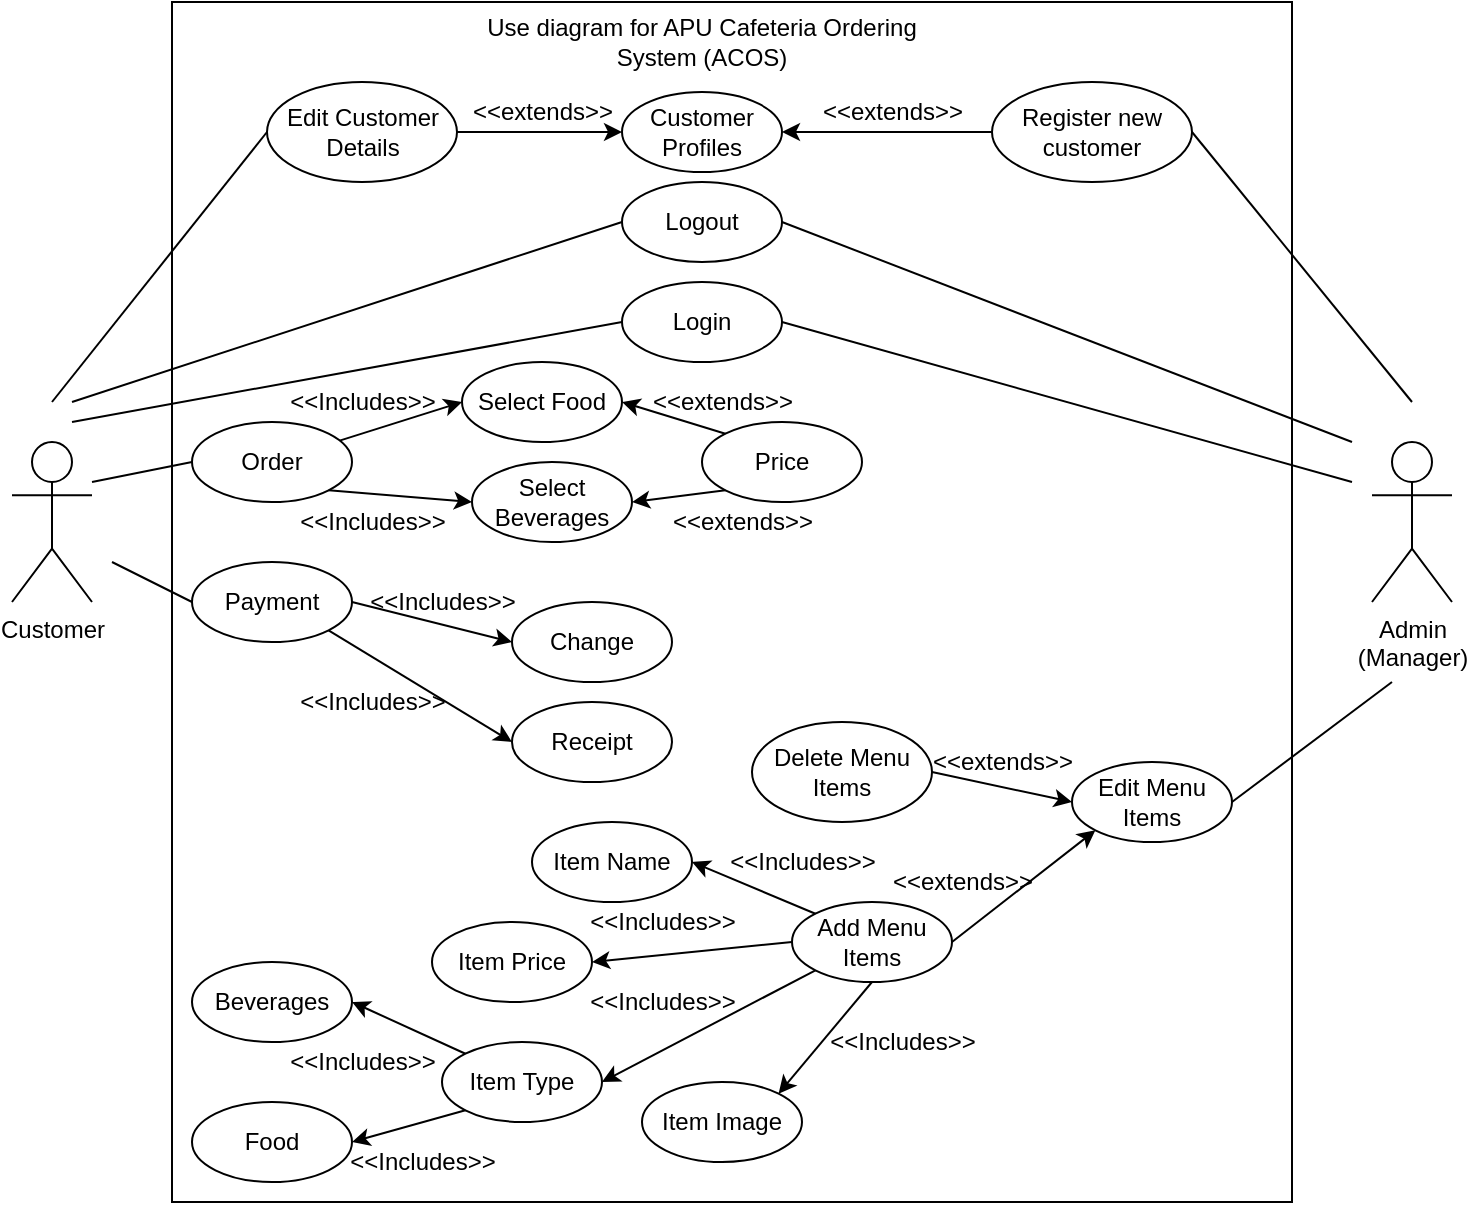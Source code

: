 <mxfile version="14.6.13" type="device" pages="2"><diagram id="C8FgJwjiQP-Vshtr74uk" name="Use case Diagram"><mxGraphModel dx="1278" dy="599" grid="1" gridSize="10" guides="1" tooltips="1" connect="1" arrows="1" fold="1" page="1" pageScale="1" pageWidth="850" pageHeight="1100" math="0" shadow="0"><root><mxCell id="CxvaijH925jN0be9Sh2b-0"/><mxCell id="CxvaijH925jN0be9Sh2b-1" parent="CxvaijH925jN0be9Sh2b-0"/><mxCell id="OwuCjcvi7-CcWZK2M7JX-2" value="" style="rounded=0;whiteSpace=wrap;html=1;" parent="CxvaijH925jN0be9Sh2b-1" vertex="1"><mxGeometry x="120" y="280" width="560" height="600" as="geometry"/></mxCell><mxCell id="CxvaijH925jN0be9Sh2b-3" value="Customer" style="shape=umlActor;verticalLabelPosition=bottom;verticalAlign=top;html=1;outlineConnect=0;" parent="CxvaijH925jN0be9Sh2b-1" vertex="1"><mxGeometry x="40" y="500" width="40" height="80" as="geometry"/></mxCell><mxCell id="CxvaijH925jN0be9Sh2b-4" value="Login" style="ellipse;whiteSpace=wrap;html=1;" parent="CxvaijH925jN0be9Sh2b-1" vertex="1"><mxGeometry x="345" y="420" width="80" height="40" as="geometry"/></mxCell><mxCell id="y-AFntdpmbQSxA34l7zk-53" style="edgeStyle=orthogonalEdgeStyle;rounded=0;orthogonalLoop=1;jettySize=auto;html=1;entryX=1;entryY=0.5;entryDx=0;entryDy=0;" parent="CxvaijH925jN0be9Sh2b-1" source="CxvaijH925jN0be9Sh2b-5" target="y-AFntdpmbQSxA34l7zk-51" edge="1"><mxGeometry relative="1" as="geometry"/></mxCell><mxCell id="CxvaijH925jN0be9Sh2b-5" value="Register new customer" style="ellipse;whiteSpace=wrap;html=1;" parent="CxvaijH925jN0be9Sh2b-1" vertex="1"><mxGeometry x="530" y="320" width="100" height="50" as="geometry"/></mxCell><mxCell id="CxvaijH925jN0be9Sh2b-7" value="Select Food" style="ellipse;whiteSpace=wrap;html=1;" parent="CxvaijH925jN0be9Sh2b-1" vertex="1"><mxGeometry x="265" y="460" width="80" height="40" as="geometry"/></mxCell><mxCell id="CxvaijH925jN0be9Sh2b-9" value="Select Beverages" style="ellipse;whiteSpace=wrap;html=1;" parent="CxvaijH925jN0be9Sh2b-1" vertex="1"><mxGeometry x="270" y="510" width="80" height="40" as="geometry"/></mxCell><mxCell id="CxvaijH925jN0be9Sh2b-11" value="Admin&lt;br&gt;(Manager)" style="shape=umlActor;verticalLabelPosition=bottom;verticalAlign=top;html=1;outlineConnect=0;" parent="CxvaijH925jN0be9Sh2b-1" vertex="1"><mxGeometry x="720" y="500" width="40" height="80" as="geometry"/></mxCell><mxCell id="CxvaijH925jN0be9Sh2b-12" value="Edit Menu&lt;br&gt;Items" style="ellipse;whiteSpace=wrap;html=1;" parent="CxvaijH925jN0be9Sh2b-1" vertex="1"><mxGeometry x="570" y="660" width="80" height="40" as="geometry"/></mxCell><mxCell id="CxvaijH925jN0be9Sh2b-21" value="" style="endArrow=none;html=1;entryX=0;entryY=0.5;entryDx=0;entryDy=0;" parent="CxvaijH925jN0be9Sh2b-1" target="CxvaijH925jN0be9Sh2b-4" edge="1"><mxGeometry width="50" height="50" relative="1" as="geometry"><mxPoint x="70" y="490" as="sourcePoint"/><mxPoint x="100" y="410" as="targetPoint"/></mxGeometry></mxCell><mxCell id="CxvaijH925jN0be9Sh2b-26" value="Payment" style="ellipse;whiteSpace=wrap;html=1;" parent="CxvaijH925jN0be9Sh2b-1" vertex="1"><mxGeometry x="130" y="560" width="80" height="40" as="geometry"/></mxCell><mxCell id="CxvaijH925jN0be9Sh2b-27" value="Change" style="ellipse;whiteSpace=wrap;html=1;" parent="CxvaijH925jN0be9Sh2b-1" vertex="1"><mxGeometry x="290" y="580" width="80" height="40" as="geometry"/></mxCell><mxCell id="CxvaijH925jN0be9Sh2b-30" value="" style="endArrow=none;html=1;entryX=0;entryY=0.5;entryDx=0;entryDy=0;" parent="CxvaijH925jN0be9Sh2b-1" target="CxvaijH925jN0be9Sh2b-26" edge="1"><mxGeometry width="50" height="50" relative="1" as="geometry"><mxPoint x="90" y="560" as="sourcePoint"/><mxPoint x="200" y="630" as="targetPoint"/></mxGeometry></mxCell><mxCell id="CxvaijH925jN0be9Sh2b-36" value="" style="endArrow=none;html=1;exitX=1;exitY=0.5;exitDx=0;exitDy=0;" parent="CxvaijH925jN0be9Sh2b-1" source="CxvaijH925jN0be9Sh2b-12" edge="1"><mxGeometry width="50" height="50" relative="1" as="geometry"><mxPoint x="730" y="450" as="sourcePoint"/><mxPoint x="730" y="620" as="targetPoint"/></mxGeometry></mxCell><mxCell id="CxvaijH925jN0be9Sh2b-47" value="Add Menu Items" style="ellipse;whiteSpace=wrap;html=1;" parent="CxvaijH925jN0be9Sh2b-1" vertex="1"><mxGeometry x="430" y="730" width="80" height="40" as="geometry"/></mxCell><mxCell id="OwuCjcvi7-CcWZK2M7JX-4" value="Use diagram for APU Cafeteria Ordering System (ACOS)" style="text;html=1;strokeColor=none;fillColor=none;align=center;verticalAlign=middle;whiteSpace=wrap;rounded=0;" parent="CxvaijH925jN0be9Sh2b-1" vertex="1"><mxGeometry x="260" y="290" width="250" height="20" as="geometry"/></mxCell><mxCell id="ZZS027etu6pqv5ASSIFN-0" value="Receipt" style="ellipse;whiteSpace=wrap;html=1;" parent="CxvaijH925jN0be9Sh2b-1" vertex="1"><mxGeometry x="290" y="630" width="80" height="40" as="geometry"/></mxCell><mxCell id="ZZS027etu6pqv5ASSIFN-3" value="Delete Menu Items" style="ellipse;whiteSpace=wrap;html=1;" parent="CxvaijH925jN0be9Sh2b-1" vertex="1"><mxGeometry x="410" y="640" width="90" height="50" as="geometry"/></mxCell><mxCell id="y-AFntdpmbQSxA34l7zk-52" style="edgeStyle=orthogonalEdgeStyle;rounded=0;orthogonalLoop=1;jettySize=auto;html=1;exitX=1;exitY=0.5;exitDx=0;exitDy=0;entryX=0;entryY=0.5;entryDx=0;entryDy=0;" parent="CxvaijH925jN0be9Sh2b-1" source="ZZS027etu6pqv5ASSIFN-5" target="y-AFntdpmbQSxA34l7zk-51" edge="1"><mxGeometry relative="1" as="geometry"/></mxCell><mxCell id="ZZS027etu6pqv5ASSIFN-5" value="Edit Customer&lt;br&gt;Details" style="ellipse;whiteSpace=wrap;html=1;" parent="CxvaijH925jN0be9Sh2b-1" vertex="1"><mxGeometry x="167.5" y="320" width="95" height="50" as="geometry"/></mxCell><mxCell id="ZZS027etu6pqv5ASSIFN-6" value="" style="endArrow=none;html=1;entryX=0;entryY=0.5;entryDx=0;entryDy=0;" parent="CxvaijH925jN0be9Sh2b-1" target="ZZS027etu6pqv5ASSIFN-5" edge="1"><mxGeometry width="50" height="50" relative="1" as="geometry"><mxPoint x="60" y="480" as="sourcePoint"/><mxPoint x="110" y="360" as="targetPoint"/></mxGeometry></mxCell><mxCell id="ZZS027etu6pqv5ASSIFN-7" value="" style="endArrow=none;html=1;exitX=1;exitY=0.5;exitDx=0;exitDy=0;" parent="CxvaijH925jN0be9Sh2b-1" source="CxvaijH925jN0be9Sh2b-5" edge="1"><mxGeometry width="50" height="50" relative="1" as="geometry"><mxPoint x="690" y="430" as="sourcePoint"/><mxPoint x="740" y="480" as="targetPoint"/></mxGeometry></mxCell><mxCell id="y-AFntdpmbQSxA34l7zk-0" value="Logout" style="ellipse;whiteSpace=wrap;html=1;" parent="CxvaijH925jN0be9Sh2b-1" vertex="1"><mxGeometry x="345" y="370" width="80" height="40" as="geometry"/></mxCell><mxCell id="y-AFntdpmbQSxA34l7zk-2" value="" style="endArrow=none;html=1;entryX=1;entryY=0.5;entryDx=0;entryDy=0;" parent="CxvaijH925jN0be9Sh2b-1" target="CxvaijH925jN0be9Sh2b-4" edge="1"><mxGeometry width="50" height="50" relative="1" as="geometry"><mxPoint x="710" y="520" as="sourcePoint"/><mxPoint x="830" y="390" as="targetPoint"/></mxGeometry></mxCell><mxCell id="y-AFntdpmbQSxA34l7zk-5" value="" style="endArrow=classic;html=1;exitX=1;exitY=0.5;exitDx=0;exitDy=0;entryX=0;entryY=0.5;entryDx=0;entryDy=0;" parent="CxvaijH925jN0be9Sh2b-1" source="ZZS027etu6pqv5ASSIFN-3" target="CxvaijH925jN0be9Sh2b-12" edge="1"><mxGeometry width="50" height="50" relative="1" as="geometry"><mxPoint x="730" y="750" as="sourcePoint"/><mxPoint x="780" y="700" as="targetPoint"/></mxGeometry></mxCell><mxCell id="y-AFntdpmbQSxA34l7zk-6" value="" style="endArrow=classic;html=1;exitX=1;exitY=0.5;exitDx=0;exitDy=0;entryX=0;entryY=1;entryDx=0;entryDy=0;" parent="CxvaijH925jN0be9Sh2b-1" source="CxvaijH925jN0be9Sh2b-47" target="CxvaijH925jN0be9Sh2b-12" edge="1"><mxGeometry width="50" height="50" relative="1" as="geometry"><mxPoint x="720" y="790" as="sourcePoint"/><mxPoint x="610" y="700" as="targetPoint"/></mxGeometry></mxCell><mxCell id="y-AFntdpmbQSxA34l7zk-7" value="&amp;lt;&amp;lt;extends&amp;gt;&amp;gt;" style="text;html=1;align=center;verticalAlign=middle;resizable=0;points=[];autosize=1;strokeColor=none;" parent="CxvaijH925jN0be9Sh2b-1" vertex="1"><mxGeometry x="490" y="650" width="90" height="20" as="geometry"/></mxCell><mxCell id="y-AFntdpmbQSxA34l7zk-8" value="&amp;lt;&amp;lt;extends&amp;gt;&amp;gt;" style="text;html=1;align=center;verticalAlign=middle;resizable=0;points=[];autosize=1;strokeColor=none;" parent="CxvaijH925jN0be9Sh2b-1" vertex="1"><mxGeometry x="470" y="710" width="90" height="20" as="geometry"/></mxCell><mxCell id="y-AFntdpmbQSxA34l7zk-9" value="" style="endArrow=none;html=1;entryX=1;entryY=0.5;entryDx=0;entryDy=0;" parent="CxvaijH925jN0be9Sh2b-1" target="y-AFntdpmbQSxA34l7zk-0" edge="1"><mxGeometry width="50" height="50" relative="1" as="geometry"><mxPoint x="710" y="500" as="sourcePoint"/><mxPoint x="630" y="410" as="targetPoint"/></mxGeometry></mxCell><mxCell id="y-AFntdpmbQSxA34l7zk-10" value="" style="endArrow=none;html=1;entryX=0;entryY=0.5;entryDx=0;entryDy=0;" parent="CxvaijH925jN0be9Sh2b-1" target="y-AFntdpmbQSxA34l7zk-0" edge="1"><mxGeometry width="50" height="50" relative="1" as="geometry"><mxPoint x="70" y="480" as="sourcePoint"/><mxPoint x="320" y="360" as="targetPoint"/></mxGeometry></mxCell><mxCell id="y-AFntdpmbQSxA34l7zk-15" value="Item Image" style="ellipse;whiteSpace=wrap;html=1;" parent="CxvaijH925jN0be9Sh2b-1" vertex="1"><mxGeometry x="355" y="820" width="80" height="40" as="geometry"/></mxCell><mxCell id="y-AFntdpmbQSxA34l7zk-16" value="Item Type" style="ellipse;whiteSpace=wrap;html=1;" parent="CxvaijH925jN0be9Sh2b-1" vertex="1"><mxGeometry x="255" y="800" width="80" height="40" as="geometry"/></mxCell><mxCell id="y-AFntdpmbQSxA34l7zk-17" value="Item Price" style="ellipse;whiteSpace=wrap;html=1;" parent="CxvaijH925jN0be9Sh2b-1" vertex="1"><mxGeometry x="250" y="740" width="80" height="40" as="geometry"/></mxCell><mxCell id="y-AFntdpmbQSxA34l7zk-18" value="Item Name" style="ellipse;whiteSpace=wrap;html=1;" parent="CxvaijH925jN0be9Sh2b-1" vertex="1"><mxGeometry x="300" y="690" width="80" height="40" as="geometry"/></mxCell><mxCell id="y-AFntdpmbQSxA34l7zk-19" value="" style="endArrow=classic;html=1;exitX=0;exitY=0;exitDx=0;exitDy=0;entryX=1;entryY=0.5;entryDx=0;entryDy=0;" parent="CxvaijH925jN0be9Sh2b-1" source="CxvaijH925jN0be9Sh2b-47" target="y-AFntdpmbQSxA34l7zk-18" edge="1"><mxGeometry width="50" height="50" relative="1" as="geometry"><mxPoint x="370" y="790" as="sourcePoint"/><mxPoint x="420" y="740" as="targetPoint"/></mxGeometry></mxCell><mxCell id="y-AFntdpmbQSxA34l7zk-20" value="&amp;lt;&amp;lt;Includes&amp;gt;&amp;gt;" style="text;html=1;align=center;verticalAlign=middle;resizable=0;points=[];autosize=1;strokeColor=none;" parent="CxvaijH925jN0be9Sh2b-1" vertex="1"><mxGeometry x="390" y="700" width="90" height="20" as="geometry"/></mxCell><mxCell id="y-AFntdpmbQSxA34l7zk-21" value="&amp;lt;&amp;lt;Includes&amp;gt;&amp;gt;" style="text;html=1;align=center;verticalAlign=middle;resizable=0;points=[];autosize=1;strokeColor=none;" parent="CxvaijH925jN0be9Sh2b-1" vertex="1"><mxGeometry x="320" y="730" width="90" height="20" as="geometry"/></mxCell><mxCell id="y-AFntdpmbQSxA34l7zk-22" value="&amp;lt;&amp;lt;Includes&amp;gt;&amp;gt;" style="text;html=1;align=center;verticalAlign=middle;resizable=0;points=[];autosize=1;strokeColor=none;" parent="CxvaijH925jN0be9Sh2b-1" vertex="1"><mxGeometry x="320" y="770" width="90" height="20" as="geometry"/></mxCell><mxCell id="y-AFntdpmbQSxA34l7zk-23" value="&amp;lt;&amp;lt;Includes&amp;gt;&amp;gt;" style="text;html=1;align=center;verticalAlign=middle;resizable=0;points=[];autosize=1;strokeColor=none;" parent="CxvaijH925jN0be9Sh2b-1" vertex="1"><mxGeometry x="440" y="790" width="90" height="20" as="geometry"/></mxCell><mxCell id="y-AFntdpmbQSxA34l7zk-24" value="" style="endArrow=classic;html=1;exitX=0.5;exitY=1;exitDx=0;exitDy=0;entryX=1;entryY=0;entryDx=0;entryDy=0;" parent="CxvaijH925jN0be9Sh2b-1" source="CxvaijH925jN0be9Sh2b-47" target="y-AFntdpmbQSxA34l7zk-15" edge="1"><mxGeometry width="50" height="50" relative="1" as="geometry"><mxPoint x="445" y="810" as="sourcePoint"/><mxPoint x="495" y="760" as="targetPoint"/></mxGeometry></mxCell><mxCell id="y-AFntdpmbQSxA34l7zk-25" value="" style="endArrow=classic;html=1;exitX=0;exitY=1;exitDx=0;exitDy=0;entryX=1;entryY=0.5;entryDx=0;entryDy=0;" parent="CxvaijH925jN0be9Sh2b-1" source="CxvaijH925jN0be9Sh2b-47" target="y-AFntdpmbQSxA34l7zk-16" edge="1"><mxGeometry width="50" height="50" relative="1" as="geometry"><mxPoint x="540" y="810" as="sourcePoint"/><mxPoint x="590" y="760" as="targetPoint"/></mxGeometry></mxCell><mxCell id="y-AFntdpmbQSxA34l7zk-26" value="" style="endArrow=classic;html=1;exitX=0;exitY=0.5;exitDx=0;exitDy=0;" parent="CxvaijH925jN0be9Sh2b-1" source="CxvaijH925jN0be9Sh2b-47" edge="1"><mxGeometry width="50" height="50" relative="1" as="geometry"><mxPoint x="590" y="840" as="sourcePoint"/><mxPoint x="330" y="760" as="targetPoint"/></mxGeometry></mxCell><mxCell id="y-AFntdpmbQSxA34l7zk-27" value="Food" style="ellipse;whiteSpace=wrap;html=1;" parent="CxvaijH925jN0be9Sh2b-1" vertex="1"><mxGeometry x="130" y="830" width="80" height="40" as="geometry"/></mxCell><mxCell id="y-AFntdpmbQSxA34l7zk-28" value="Beverages" style="ellipse;whiteSpace=wrap;html=1;" parent="CxvaijH925jN0be9Sh2b-1" vertex="1"><mxGeometry x="130" y="760" width="80" height="40" as="geometry"/></mxCell><mxCell id="y-AFntdpmbQSxA34l7zk-29" value="" style="endArrow=classic;html=1;exitX=0;exitY=0;exitDx=0;exitDy=0;entryX=1;entryY=0.5;entryDx=0;entryDy=0;" parent="CxvaijH925jN0be9Sh2b-1" source="y-AFntdpmbQSxA34l7zk-16" target="y-AFntdpmbQSxA34l7zk-28" edge="1"><mxGeometry width="50" height="50" relative="1" as="geometry"><mxPoint x="256.716" y="670.002" as="sourcePoint"/><mxPoint x="150.0" y="725.86" as="targetPoint"/></mxGeometry></mxCell><mxCell id="y-AFntdpmbQSxA34l7zk-30" value="" style="endArrow=classic;html=1;exitX=0;exitY=1;exitDx=0;exitDy=0;entryX=1;entryY=0.5;entryDx=0;entryDy=0;" parent="CxvaijH925jN0be9Sh2b-1" source="y-AFntdpmbQSxA34l7zk-16" target="y-AFntdpmbQSxA34l7zk-27" edge="1"><mxGeometry width="50" height="50" relative="1" as="geometry"><mxPoint x="348.356" y="792.072" as="sourcePoint"/><mxPoint x="241.64" y="847.93" as="targetPoint"/></mxGeometry></mxCell><mxCell id="y-AFntdpmbQSxA34l7zk-31" value="&amp;lt;&amp;lt;Includes&amp;gt;&amp;gt;" style="text;html=1;align=center;verticalAlign=middle;resizable=0;points=[];autosize=1;strokeColor=none;" parent="CxvaijH925jN0be9Sh2b-1" vertex="1"><mxGeometry x="170" y="800" width="90" height="20" as="geometry"/></mxCell><mxCell id="y-AFntdpmbQSxA34l7zk-32" value="&amp;lt;&amp;lt;Includes&amp;gt;&amp;gt;" style="text;html=1;align=center;verticalAlign=middle;resizable=0;points=[];autosize=1;strokeColor=none;" parent="CxvaijH925jN0be9Sh2b-1" vertex="1"><mxGeometry x="200" y="850" width="90" height="20" as="geometry"/></mxCell><mxCell id="y-AFntdpmbQSxA34l7zk-33" value="" style="endArrow=classic;html=1;exitX=1;exitY=0.5;exitDx=0;exitDy=0;entryX=0;entryY=0.5;entryDx=0;entryDy=0;" parent="CxvaijH925jN0be9Sh2b-1" source="CxvaijH925jN0be9Sh2b-26" target="CxvaijH925jN0be9Sh2b-27" edge="1"><mxGeometry width="50" height="50" relative="1" as="geometry"><mxPoint x="290" y="520" as="sourcePoint"/><mxPoint x="280" y="580" as="targetPoint"/></mxGeometry></mxCell><mxCell id="y-AFntdpmbQSxA34l7zk-34" value="" style="endArrow=classic;html=1;exitX=1;exitY=1;exitDx=0;exitDy=0;entryX=0;entryY=0.5;entryDx=0;entryDy=0;" parent="CxvaijH925jN0be9Sh2b-1" source="CxvaijH925jN0be9Sh2b-26" target="ZZS027etu6pqv5ASSIFN-0" edge="1"><mxGeometry width="50" height="50" relative="1" as="geometry"><mxPoint x="450" y="770" as="sourcePoint"/><mxPoint x="350" y="780" as="targetPoint"/></mxGeometry></mxCell><mxCell id="y-AFntdpmbQSxA34l7zk-35" value="&amp;lt;&amp;lt;Includes&amp;gt;&amp;gt;" style="text;html=1;align=center;verticalAlign=middle;resizable=0;points=[];autosize=1;strokeColor=none;" parent="CxvaijH925jN0be9Sh2b-1" vertex="1"><mxGeometry x="175" y="620" width="90" height="20" as="geometry"/></mxCell><mxCell id="y-AFntdpmbQSxA34l7zk-36" value="&amp;lt;&amp;lt;Includes&amp;gt;&amp;gt;" style="text;html=1;align=center;verticalAlign=middle;resizable=0;points=[];autosize=1;strokeColor=none;" parent="CxvaijH925jN0be9Sh2b-1" vertex="1"><mxGeometry x="210" y="570" width="90" height="20" as="geometry"/></mxCell><mxCell id="y-AFntdpmbQSxA34l7zk-37" value="Order" style="ellipse;whiteSpace=wrap;html=1;" parent="CxvaijH925jN0be9Sh2b-1" vertex="1"><mxGeometry x="130" y="490" width="80" height="40" as="geometry"/></mxCell><mxCell id="y-AFntdpmbQSxA34l7zk-38" value="" style="endArrow=none;html=1;entryX=0;entryY=0.5;entryDx=0;entryDy=0;" parent="CxvaijH925jN0be9Sh2b-1" target="y-AFntdpmbQSxA34l7zk-37" edge="1"><mxGeometry width="50" height="50" relative="1" as="geometry"><mxPoint x="80" y="520" as="sourcePoint"/><mxPoint x="185" y="380" as="targetPoint"/></mxGeometry></mxCell><mxCell id="y-AFntdpmbQSxA34l7zk-40" value="" style="endArrow=classic;html=1;entryX=0;entryY=0.5;entryDx=0;entryDy=0;" parent="CxvaijH925jN0be9Sh2b-1" source="y-AFntdpmbQSxA34l7zk-37" target="CxvaijH925jN0be9Sh2b-7" edge="1"><mxGeometry width="50" height="50" relative="1" as="geometry"><mxPoint x="210" y="500" as="sourcePoint"/><mxPoint x="260" y="450" as="targetPoint"/></mxGeometry></mxCell><mxCell id="y-AFntdpmbQSxA34l7zk-41" value="" style="endArrow=classic;html=1;exitX=1;exitY=1;exitDx=0;exitDy=0;entryX=0;entryY=0.5;entryDx=0;entryDy=0;" parent="CxvaijH925jN0be9Sh2b-1" source="y-AFntdpmbQSxA34l7zk-37" target="CxvaijH925jN0be9Sh2b-9" edge="1"><mxGeometry width="50" height="50" relative="1" as="geometry"><mxPoint x="230" y="550" as="sourcePoint"/><mxPoint x="280" y="500" as="targetPoint"/></mxGeometry></mxCell><mxCell id="y-AFntdpmbQSxA34l7zk-42" value="Price" style="ellipse;whiteSpace=wrap;html=1;" parent="CxvaijH925jN0be9Sh2b-1" vertex="1"><mxGeometry x="385" y="490" width="80" height="40" as="geometry"/></mxCell><mxCell id="y-AFntdpmbQSxA34l7zk-43" value="" style="endArrow=classic;html=1;exitX=0;exitY=0;exitDx=0;exitDy=0;entryX=1;entryY=0.5;entryDx=0;entryDy=0;" parent="CxvaijH925jN0be9Sh2b-1" source="y-AFntdpmbQSxA34l7zk-42" target="CxvaijH925jN0be9Sh2b-7" edge="1"><mxGeometry width="50" height="50" relative="1" as="geometry"><mxPoint x="520" y="670" as="sourcePoint"/><mxPoint x="580" y="690" as="targetPoint"/></mxGeometry></mxCell><mxCell id="y-AFntdpmbQSxA34l7zk-44" value="" style="endArrow=classic;html=1;exitX=0;exitY=1;exitDx=0;exitDy=0;" parent="CxvaijH925jN0be9Sh2b-1" source="y-AFntdpmbQSxA34l7zk-42" edge="1"><mxGeometry width="50" height="50" relative="1" as="geometry"><mxPoint x="520" y="670" as="sourcePoint"/><mxPoint x="350" y="530" as="targetPoint"/></mxGeometry></mxCell><mxCell id="y-AFntdpmbQSxA34l7zk-45" value="&amp;lt;&amp;lt;extends&amp;gt;&amp;gt;" style="text;html=1;align=center;verticalAlign=middle;resizable=0;points=[];autosize=1;strokeColor=none;" parent="CxvaijH925jN0be9Sh2b-1" vertex="1"><mxGeometry x="360" y="530" width="90" height="20" as="geometry"/></mxCell><mxCell id="y-AFntdpmbQSxA34l7zk-46" value="&amp;lt;&amp;lt;extends&amp;gt;&amp;gt;" style="text;html=1;align=center;verticalAlign=middle;resizable=0;points=[];autosize=1;strokeColor=none;" parent="CxvaijH925jN0be9Sh2b-1" vertex="1"><mxGeometry x="350" y="470" width="90" height="20" as="geometry"/></mxCell><mxCell id="y-AFntdpmbQSxA34l7zk-47" value="&amp;lt;&amp;lt;Includes&amp;gt;&amp;gt;" style="text;html=1;align=center;verticalAlign=middle;resizable=0;points=[];autosize=1;strokeColor=none;" parent="CxvaijH925jN0be9Sh2b-1" vertex="1"><mxGeometry x="175" y="530" width="90" height="20" as="geometry"/></mxCell><mxCell id="y-AFntdpmbQSxA34l7zk-48" value="&amp;lt;&amp;lt;Includes&amp;gt;&amp;gt;" style="text;html=1;align=center;verticalAlign=middle;resizable=0;points=[];autosize=1;strokeColor=none;" parent="CxvaijH925jN0be9Sh2b-1" vertex="1"><mxGeometry x="170" y="470" width="90" height="20" as="geometry"/></mxCell><mxCell id="y-AFntdpmbQSxA34l7zk-51" value="Customer&lt;br&gt;Profiles" style="ellipse;whiteSpace=wrap;html=1;" parent="CxvaijH925jN0be9Sh2b-1" vertex="1"><mxGeometry x="345" y="325" width="80" height="40" as="geometry"/></mxCell><mxCell id="y-AFntdpmbQSxA34l7zk-54" value="&amp;lt;&amp;lt;extends&amp;gt;&amp;gt;" style="text;html=1;align=center;verticalAlign=middle;resizable=0;points=[];autosize=1;strokeColor=none;" parent="CxvaijH925jN0be9Sh2b-1" vertex="1"><mxGeometry x="260" y="325" width="90" height="20" as="geometry"/></mxCell><mxCell id="y-AFntdpmbQSxA34l7zk-55" value="&amp;lt;&amp;lt;extends&amp;gt;&amp;gt;" style="text;html=1;align=center;verticalAlign=middle;resizable=0;points=[];autosize=1;strokeColor=none;" parent="CxvaijH925jN0be9Sh2b-1" vertex="1"><mxGeometry x="435" y="325" width="90" height="20" as="geometry"/></mxCell></root></mxGraphModel></diagram><diagram id="c_Lm1qTHN2H18AJpFmh4" name="Class Diagram"><mxGraphModel dx="2130" dy="998" grid="1" gridSize="10" guides="1" tooltips="1" connect="1" arrows="1" fold="1" page="1" pageScale="1" pageWidth="850" pageHeight="1100" math="0" shadow="0"><root><mxCell id="0"/><mxCell id="1" parent="0"/><mxCell id="XgIXP6Gj-H9PqtLzgWOk-18" style="edgeStyle=orthogonalEdgeStyle;rounded=0;orthogonalLoop=1;jettySize=auto;html=1;exitX=0.25;exitY=0;exitDx=0;exitDy=0;entryX=1;entryY=0.5;entryDx=0;entryDy=0;" edge="1" parent="1" source="XgIXP6Gj-H9PqtLzgWOk-5" target="XgIXP6Gj-H9PqtLzgWOk-10"><mxGeometry relative="1" as="geometry"/></mxCell><mxCell id="XgIXP6Gj-H9PqtLzgWOk-54" style="edgeStyle=orthogonalEdgeStyle;rounded=0;orthogonalLoop=1;jettySize=auto;html=1;exitX=0.75;exitY=0;exitDx=0;exitDy=0;entryX=0;entryY=0.5;entryDx=0;entryDy=0;" edge="1" parent="1" source="XgIXP6Gj-H9PqtLzgWOk-5" target="XgIXP6Gj-H9PqtLzgWOk-13"><mxGeometry relative="1" as="geometry"/></mxCell><mxCell id="XgIXP6Gj-H9PqtLzgWOk-5" value="LogIn" style="swimlane;" vertex="1" parent="1"><mxGeometry x="610" y="595" width="200" height="100" as="geometry"/></mxCell><mxCell id="XgIXP6Gj-H9PqtLzgWOk-6" value="-Customer&lt;br&gt;-Manager" style="text;html=1;strokeColor=none;fillColor=none;align=left;verticalAlign=middle;whiteSpace=wrap;rounded=0;" vertex="1" parent="XgIXP6Gj-H9PqtLzgWOk-5"><mxGeometry y="40" width="200" height="32" as="geometry"/></mxCell><mxCell id="XgIXP6Gj-H9PqtLzgWOk-64" style="edgeStyle=orthogonalEdgeStyle;rounded=0;orthogonalLoop=1;jettySize=auto;html=1;exitX=0.5;exitY=0;exitDx=0;exitDy=0;entryX=0.5;entryY=1;entryDx=0;entryDy=0;" edge="1" parent="1" source="XgIXP6Gj-H9PqtLzgWOk-9" target="XgIXP6Gj-H9PqtLzgWOk-20"><mxGeometry relative="1" as="geometry"/></mxCell><mxCell id="XgIXP6Gj-H9PqtLzgWOk-9" value="Customer Main Menu" style="swimlane;" vertex="1" parent="1"><mxGeometry x="350" y="475" width="200" height="110" as="geometry"/></mxCell><mxCell id="XgIXP6Gj-H9PqtLzgWOk-10" value="-Edit Details&lt;br&gt;-View Menu&lt;br&gt;-Order&lt;br&gt;-Payment&lt;br&gt;-LogOut" style="text;html=1;strokeColor=none;fillColor=none;align=left;verticalAlign=middle;whiteSpace=wrap;rounded=0;" vertex="1" parent="XgIXP6Gj-H9PqtLzgWOk-9"><mxGeometry y="25" width="200" height="85" as="geometry"/></mxCell><mxCell id="XgIXP6Gj-H9PqtLzgWOk-56" style="edgeStyle=orthogonalEdgeStyle;rounded=0;orthogonalLoop=1;jettySize=auto;html=1;exitX=0.5;exitY=0;exitDx=0;exitDy=0;entryX=0.5;entryY=1;entryDx=0;entryDy=0;" edge="1" parent="1" source="XgIXP6Gj-H9PqtLzgWOk-12" target="XgIXP6Gj-H9PqtLzgWOk-51"><mxGeometry relative="1" as="geometry"/></mxCell><mxCell id="XgIXP6Gj-H9PqtLzgWOk-12" value="Manager Main Menu" style="swimlane;" vertex="1" parent="1"><mxGeometry x="930" y="475" width="200" height="100" as="geometry"><mxRectangle x="470" y="575" width="150" height="23" as="alternateBounds"/></mxGeometry></mxCell><mxCell id="XgIXP6Gj-H9PqtLzgWOk-13" value="-Add Menu Items&lt;br&gt;-Update Menu Items&lt;br&gt;-Delete Menu Items&lt;br&gt;-Create Customer account&lt;br&gt;-LogOut" style="text;html=1;strokeColor=none;fillColor=none;align=left;verticalAlign=middle;whiteSpace=wrap;rounded=0;" vertex="1" parent="XgIXP6Gj-H9PqtLzgWOk-12"><mxGeometry y="28" width="200" height="72" as="geometry"/></mxCell><mxCell id="XgIXP6Gj-H9PqtLzgWOk-73" style="edgeStyle=orthogonalEdgeStyle;rounded=0;orthogonalLoop=1;jettySize=auto;html=1;exitX=0.5;exitY=0;exitDx=0;exitDy=0;entryX=0.5;entryY=1;entryDx=0;entryDy=0;" edge="1" parent="1" source="XgIXP6Gj-H9PqtLzgWOk-20" target="XgIXP6Gj-H9PqtLzgWOk-28"><mxGeometry relative="1" as="geometry"/></mxCell><mxCell id="XgIXP6Gj-H9PqtLzgWOk-20" value="View Menu" style="swimlane;startSize=23;" vertex="1" parent="1"><mxGeometry x="350" y="335" width="200" height="90" as="geometry"/></mxCell><mxCell id="XgIXP6Gj-H9PqtLzgWOk-21" value="+Show Food&lt;br&gt;+Show Beverages" style="text;html=1;strokeColor=none;fillColor=none;align=left;verticalAlign=middle;whiteSpace=wrap;rounded=0;" vertex="1" parent="XgIXP6Gj-H9PqtLzgWOk-20"><mxGeometry y="30" width="200" height="60" as="geometry"/></mxCell><mxCell id="XgIXP6Gj-H9PqtLzgWOk-23" value="Payment" style="swimlane;startSize=23;" vertex="1" parent="1"><mxGeometry x="620" y="160" width="200" height="120" as="geometry"/></mxCell><mxCell id="XgIXP6Gj-H9PqtLzgWOk-24" value="+Total Price&lt;br&gt;+Service Tax&lt;br&gt;+Total + Tax&lt;br&gt;+Amount received&lt;br&gt;+Change&lt;br&gt;+Receipt" style="text;html=1;strokeColor=none;fillColor=none;align=left;verticalAlign=middle;whiteSpace=wrap;rounded=0;" vertex="1" parent="XgIXP6Gj-H9PqtLzgWOk-23"><mxGeometry y="25" width="200" height="95" as="geometry"/></mxCell><mxCell id="XgIXP6Gj-H9PqtLzgWOk-25" value="Edit details" style="swimlane;startSize=23;" vertex="1" parent="1"><mxGeometry x="350" y="615" width="200" height="90" as="geometry"/></mxCell><mxCell id="XgIXP6Gj-H9PqtLzgWOk-26" value="-Username&lt;br&gt;-NRIC&lt;br&gt;-Password&lt;br&gt;-Fullname" style="text;html=1;strokeColor=none;fillColor=none;align=left;verticalAlign=middle;whiteSpace=wrap;rounded=0;" vertex="1" parent="XgIXP6Gj-H9PqtLzgWOk-25"><mxGeometry y="25" width="200" height="65" as="geometry"/></mxCell><mxCell id="XgIXP6Gj-H9PqtLzgWOk-27" value="Order" style="swimlane;startSize=23;" vertex="1" parent="1"><mxGeometry x="350" y="175" width="200" height="90" as="geometry"/></mxCell><mxCell id="XgIXP6Gj-H9PqtLzgWOk-28" value="+Receive food order&lt;br&gt;+Receive Beverages Order" style="text;html=1;strokeColor=none;fillColor=none;align=left;verticalAlign=middle;whiteSpace=wrap;rounded=0;" vertex="1" parent="XgIXP6Gj-H9PqtLzgWOk-27"><mxGeometry y="25" width="200" height="65" as="geometry"/></mxCell><mxCell id="XgIXP6Gj-H9PqtLzgWOk-42" style="edgeStyle=orthogonalEdgeStyle;rounded=0;orthogonalLoop=1;jettySize=auto;html=1;exitX=0.5;exitY=0;exitDx=0;exitDy=0;entryX=0.25;entryY=1;entryDx=0;entryDy=0;" edge="1" parent="1" source="XgIXP6Gj-H9PqtLzgWOk-38" target="XgIXP6Gj-H9PqtLzgWOk-5"><mxGeometry relative="1" as="geometry"/></mxCell><mxCell id="XgIXP6Gj-H9PqtLzgWOk-38" value="Customer List" style="swimlane;startSize=23;" vertex="1" parent="1"><mxGeometry x="470" y="785" width="200" height="90" as="geometry"/></mxCell><mxCell id="XgIXP6Gj-H9PqtLzgWOk-39" value="-Customer Profile" style="text;html=1;strokeColor=none;fillColor=none;align=left;verticalAlign=middle;whiteSpace=wrap;rounded=0;" vertex="1" parent="XgIXP6Gj-H9PqtLzgWOk-38"><mxGeometry y="25" width="200" height="65" as="geometry"/></mxCell><mxCell id="XgIXP6Gj-H9PqtLzgWOk-43" style="edgeStyle=orthogonalEdgeStyle;rounded=0;orthogonalLoop=1;jettySize=auto;html=1;exitX=0.5;exitY=0;exitDx=0;exitDy=0;entryX=0.75;entryY=1;entryDx=0;entryDy=0;" edge="1" parent="1" source="XgIXP6Gj-H9PqtLzgWOk-40" target="XgIXP6Gj-H9PqtLzgWOk-5"><mxGeometry relative="1" as="geometry"/></mxCell><mxCell id="XgIXP6Gj-H9PqtLzgWOk-40" value="Manager List" style="swimlane;startSize=23;" vertex="1" parent="1"><mxGeometry x="750" y="785" width="200" height="90" as="geometry"/></mxCell><mxCell id="XgIXP6Gj-H9PqtLzgWOk-41" value="-Manager Information" style="text;html=1;strokeColor=none;fillColor=none;align=left;verticalAlign=middle;whiteSpace=wrap;rounded=0;" vertex="1" parent="XgIXP6Gj-H9PqtLzgWOk-40"><mxGeometry y="25" width="200" height="65" as="geometry"/></mxCell><mxCell id="XgIXP6Gj-H9PqtLzgWOk-44" value="Editing Menu Items" style="swimlane;" vertex="1" parent="1"><mxGeometry x="1190" y="335" width="200" height="100" as="geometry"><mxRectangle x="470" y="575" width="150" height="23" as="alternateBounds"/></mxGeometry></mxCell><mxCell id="XgIXP6Gj-H9PqtLzgWOk-45" value="-Item Name&lt;br&gt;-Item Price&lt;br&gt;-item Type&lt;br&gt;-Item Image" style="text;html=1;strokeColor=none;fillColor=none;align=left;verticalAlign=middle;whiteSpace=wrap;rounded=0;" vertex="1" parent="XgIXP6Gj-H9PqtLzgWOk-44"><mxGeometry y="20" width="200" height="80" as="geometry"/></mxCell><mxCell id="XgIXP6Gj-H9PqtLzgWOk-46" value="Deleting Menu Items" style="swimlane;" vertex="1" parent="1"><mxGeometry x="1190" y="475" width="200" height="100" as="geometry"><mxRectangle x="470" y="575" width="150" height="23" as="alternateBounds"/></mxGeometry></mxCell><mxCell id="XgIXP6Gj-H9PqtLzgWOk-47" value="-Item Name&lt;br&gt;-Item Price&lt;br&gt;-item Type&lt;br&gt;-Item Image" style="text;html=1;strokeColor=none;fillColor=none;align=left;verticalAlign=middle;whiteSpace=wrap;rounded=0;" vertex="1" parent="XgIXP6Gj-H9PqtLzgWOk-46"><mxGeometry y="28" width="200" height="72" as="geometry"/></mxCell><mxCell id="XgIXP6Gj-H9PqtLzgWOk-48" value="Creating Customer Profiles" style="swimlane;" vertex="1" parent="1"><mxGeometry x="930" y="635" width="200" height="100" as="geometry"><mxRectangle x="470" y="575" width="150" height="23" as="alternateBounds"/></mxGeometry></mxCell><mxCell id="XgIXP6Gj-H9PqtLzgWOk-49" value="-Customer Username&lt;br&gt;-Customer Password&lt;br&gt;-Customer Full Name&lt;br&gt;-Customer NRIC&lt;br&gt;-Customer Gender" style="text;html=1;strokeColor=none;fillColor=none;align=left;verticalAlign=middle;whiteSpace=wrap;rounded=0;" vertex="1" parent="XgIXP6Gj-H9PqtLzgWOk-48"><mxGeometry y="28" width="200" height="72" as="geometry"/></mxCell><mxCell id="XgIXP6Gj-H9PqtLzgWOk-50" value="Adding Items to Menu" style="swimlane;startSize=23;" vertex="1" parent="1"><mxGeometry x="930" y="335" width="200" height="100" as="geometry"><mxRectangle x="470" y="575" width="150" height="23" as="alternateBounds"/></mxGeometry></mxCell><mxCell id="XgIXP6Gj-H9PqtLzgWOk-51" value="-Item Name&lt;br&gt;-Item Price&lt;br&gt;-Item Type&lt;br&gt;-Item Image" style="text;html=1;strokeColor=none;fillColor=none;align=left;verticalAlign=middle;whiteSpace=wrap;rounded=0;" vertex="1" parent="XgIXP6Gj-H9PqtLzgWOk-50"><mxGeometry y="20" width="200" height="80" as="geometry"/></mxCell><mxCell id="XgIXP6Gj-H9PqtLzgWOk-58" style="edgeStyle=orthogonalEdgeStyle;rounded=0;orthogonalLoop=1;jettySize=auto;html=1;exitX=0.5;exitY=1;exitDx=0;exitDy=0;entryX=0.5;entryY=0;entryDx=0;entryDy=0;" edge="1" parent="1" source="XgIXP6Gj-H9PqtLzgWOk-45" target="XgIXP6Gj-H9PqtLzgWOk-46"><mxGeometry relative="1" as="geometry"/></mxCell><mxCell id="XgIXP6Gj-H9PqtLzgWOk-59" style="edgeStyle=orthogonalEdgeStyle;rounded=0;orthogonalLoop=1;jettySize=auto;html=1;exitX=0.5;exitY=1;exitDx=0;exitDy=0;entryX=0.5;entryY=0;entryDx=0;entryDy=0;" edge="1" parent="1" source="XgIXP6Gj-H9PqtLzgWOk-13" target="XgIXP6Gj-H9PqtLzgWOk-48"><mxGeometry relative="1" as="geometry"/></mxCell><mxCell id="XgIXP6Gj-H9PqtLzgWOk-60" style="edgeStyle=orthogonalEdgeStyle;rounded=0;orthogonalLoop=1;jettySize=auto;html=1;exitX=0.5;exitY=1;exitDx=0;exitDy=0;entryX=0.5;entryY=1;entryDx=0;entryDy=0;" edge="1" parent="1" source="XgIXP6Gj-H9PqtLzgWOk-49" target="XgIXP6Gj-H9PqtLzgWOk-39"><mxGeometry relative="1" as="geometry"/></mxCell><mxCell id="XgIXP6Gj-H9PqtLzgWOk-61" style="edgeStyle=orthogonalEdgeStyle;rounded=0;orthogonalLoop=1;jettySize=auto;html=1;exitX=0.5;exitY=1;exitDx=0;exitDy=0;entryX=0;entryY=0.5;entryDx=0;entryDy=0;" edge="1" parent="1" source="XgIXP6Gj-H9PqtLzgWOk-26" target="XgIXP6Gj-H9PqtLzgWOk-39"><mxGeometry relative="1" as="geometry"/></mxCell><mxCell id="XgIXP6Gj-H9PqtLzgWOk-63" style="edgeStyle=orthogonalEdgeStyle;rounded=0;orthogonalLoop=1;jettySize=auto;html=1;exitX=0.5;exitY=1;exitDx=0;exitDy=0;entryX=0.5;entryY=0;entryDx=0;entryDy=0;" edge="1" parent="1" source="XgIXP6Gj-H9PqtLzgWOk-10" target="XgIXP6Gj-H9PqtLzgWOk-25"><mxGeometry relative="1" as="geometry"/></mxCell><mxCell id="XgIXP6Gj-H9PqtLzgWOk-74" style="edgeStyle=orthogonalEdgeStyle;rounded=0;orthogonalLoop=1;jettySize=auto;html=1;exitX=1;exitY=0.5;exitDx=0;exitDy=0;entryX=0;entryY=0.5;entryDx=0;entryDy=0;" edge="1" parent="1" source="XgIXP6Gj-H9PqtLzgWOk-28" target="XgIXP6Gj-H9PqtLzgWOk-24"><mxGeometry relative="1" as="geometry"/></mxCell><mxCell id="XgIXP6Gj-H9PqtLzgWOk-75" style="edgeStyle=orthogonalEdgeStyle;rounded=0;orthogonalLoop=1;jettySize=auto;html=1;exitX=1;exitY=0.5;exitDx=0;exitDy=0;entryX=0;entryY=0.5;entryDx=0;entryDy=0;" edge="1" parent="1" source="XgIXP6Gj-H9PqtLzgWOk-51" target="XgIXP6Gj-H9PqtLzgWOk-45"><mxGeometry relative="1" as="geometry"/></mxCell><mxCell id="XgIXP6Gj-H9PqtLzgWOk-76" style="edgeStyle=orthogonalEdgeStyle;rounded=0;orthogonalLoop=1;jettySize=auto;html=1;entryX=1;entryY=0.5;entryDx=0;entryDy=0;" edge="1" parent="1" source="XgIXP6Gj-H9PqtLzgWOk-51" target="XgIXP6Gj-H9PqtLzgWOk-21"><mxGeometry relative="1" as="geometry"/></mxCell></root></mxGraphModel></diagram></mxfile>